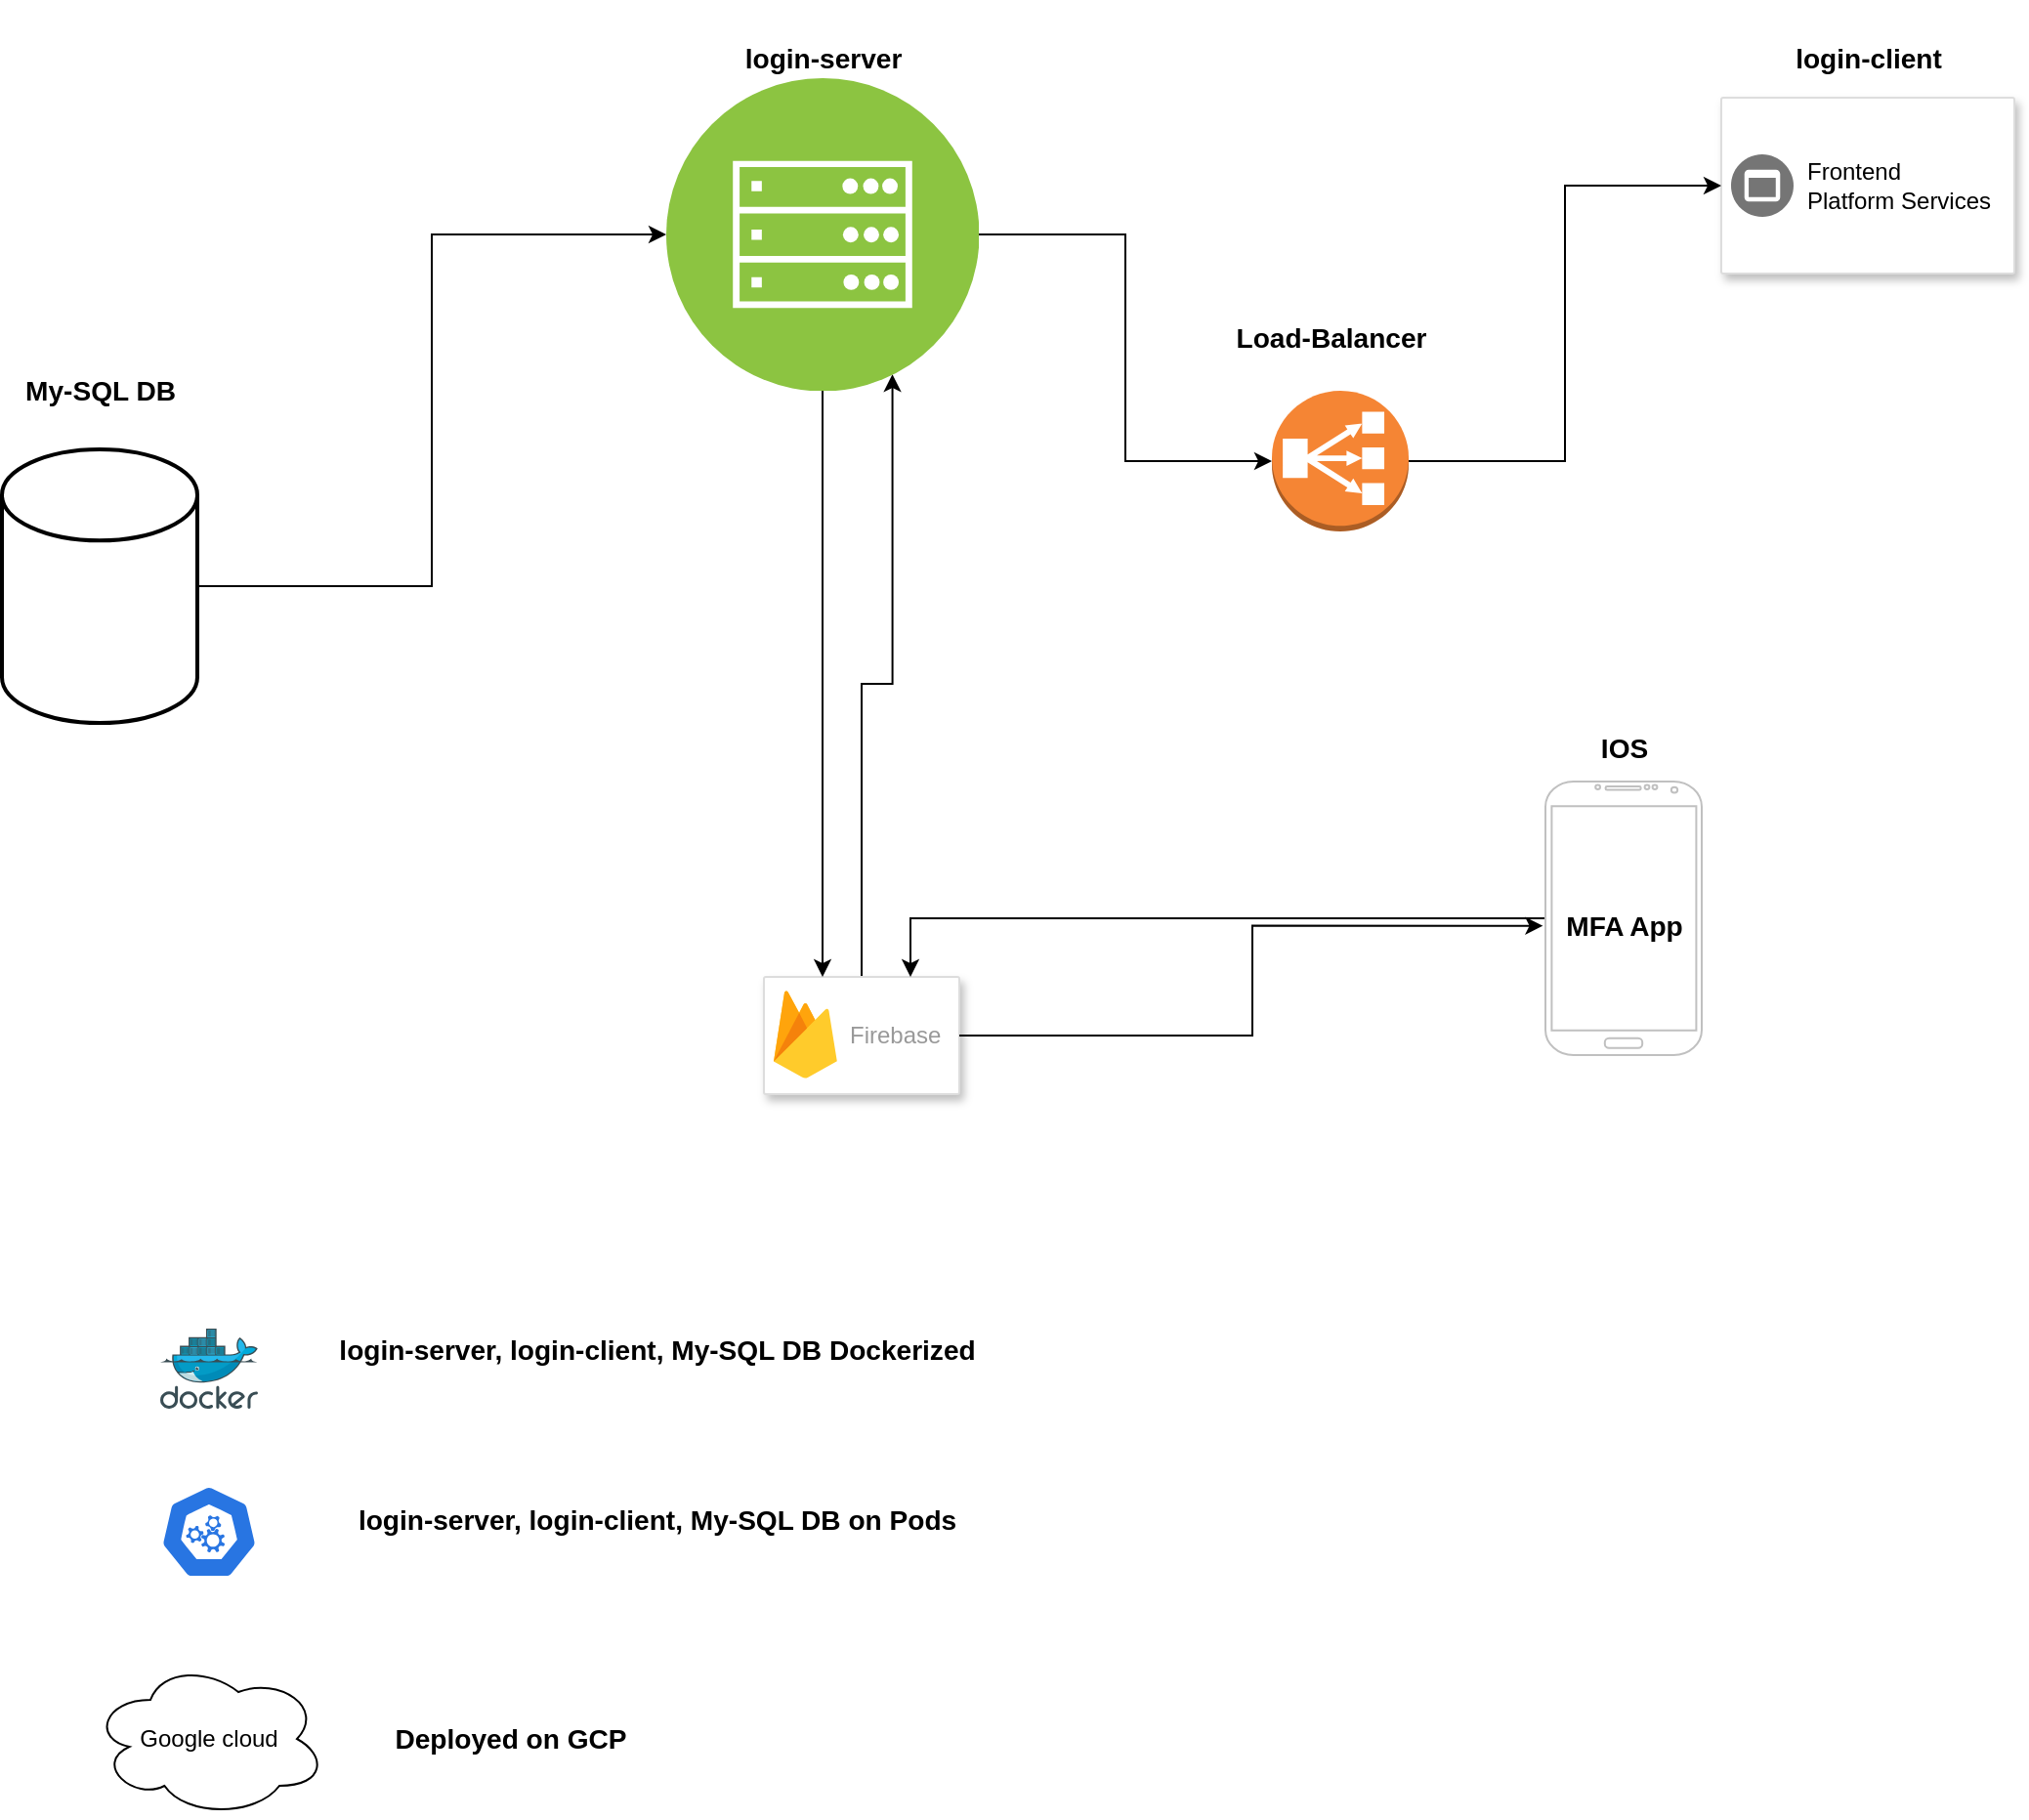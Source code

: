<mxfile version="24.7.17">
  <diagram name="Page-1" id="v6EEbJpwW9lv7CwhdH_a">
    <mxGraphModel dx="2099" dy="899" grid="1" gridSize="10" guides="1" tooltips="1" connect="1" arrows="1" fold="1" page="1" pageScale="1" pageWidth="827" pageHeight="1169" math="0" shadow="0">
      <root>
        <mxCell id="0" />
        <mxCell id="1" parent="0" />
        <mxCell id="vWzwQ7BeG_ch1uv16o5f-4" style="edgeStyle=orthogonalEdgeStyle;rounded=0;orthogonalLoop=1;jettySize=auto;html=1;entryX=0;entryY=0.5;entryDx=0;entryDy=0;" edge="1" parent="1" source="vWzwQ7BeG_ch1uv16o5f-2" target="vWzwQ7BeG_ch1uv16o5f-7">
          <mxGeometry relative="1" as="geometry">
            <mxPoint x="284" y="260" as="targetPoint" />
          </mxGeometry>
        </mxCell>
        <mxCell id="vWzwQ7BeG_ch1uv16o5f-2" value="" style="strokeWidth=2;html=1;shape=mxgraph.flowchart.database;whiteSpace=wrap;" vertex="1" parent="1">
          <mxGeometry x="-70" y="310" width="100" height="140" as="geometry" />
        </mxCell>
        <mxCell id="vWzwQ7BeG_ch1uv16o5f-22" style="edgeStyle=orthogonalEdgeStyle;rounded=0;orthogonalLoop=1;jettySize=auto;html=1;entryX=0.75;entryY=1;entryDx=0;entryDy=0;" edge="1" parent="1" source="vWzwQ7BeG_ch1uv16o5f-5" target="vWzwQ7BeG_ch1uv16o5f-7">
          <mxGeometry relative="1" as="geometry" />
        </mxCell>
        <mxCell id="vWzwQ7BeG_ch1uv16o5f-5" value="" style="strokeColor=#dddddd;shadow=1;strokeWidth=1;rounded=1;absoluteArcSize=1;arcSize=2;" vertex="1" parent="1">
          <mxGeometry x="320" y="580" width="100" height="60" as="geometry" />
        </mxCell>
        <mxCell id="vWzwQ7BeG_ch1uv16o5f-6" value="Firebase" style="sketch=0;dashed=0;connectable=0;html=1;fillColor=#5184F3;strokeColor=none;shape=mxgraph.gcp2.firebase;part=1;labelPosition=right;verticalLabelPosition=middle;align=left;verticalAlign=middle;spacingLeft=5;fontColor=#999999;fontSize=12;" vertex="1" parent="vWzwQ7BeG_ch1uv16o5f-5">
          <mxGeometry width="32.4" height="45" relative="1" as="geometry">
            <mxPoint x="5" y="7" as="offset" />
          </mxGeometry>
        </mxCell>
        <mxCell id="vWzwQ7BeG_ch1uv16o5f-13" style="edgeStyle=orthogonalEdgeStyle;rounded=0;orthogonalLoop=1;jettySize=auto;html=1;" edge="1" parent="1" source="vWzwQ7BeG_ch1uv16o5f-7" target="vWzwQ7BeG_ch1uv16o5f-14">
          <mxGeometry relative="1" as="geometry" />
        </mxCell>
        <mxCell id="vWzwQ7BeG_ch1uv16o5f-7" value="" style="image;aspect=fixed;perimeter=ellipsePerimeter;html=1;align=center;shadow=0;dashed=0;fontColor=#4277BB;labelBackgroundColor=default;fontSize=12;spacingTop=3;image=img/lib/ibm/infrastructure/mobile_backend.svg;" vertex="1" parent="1">
          <mxGeometry x="270" y="120" width="160" height="160" as="geometry" />
        </mxCell>
        <mxCell id="vWzwQ7BeG_ch1uv16o5f-8" value="&lt;h3&gt;login-server&lt;/h3&gt;" style="text;html=1;align=center;verticalAlign=middle;resizable=0;points=[];autosize=1;strokeColor=none;fillColor=none;" vertex="1" parent="1">
          <mxGeometry x="300" y="80" width="100" height="60" as="geometry" />
        </mxCell>
        <mxCell id="vWzwQ7BeG_ch1uv16o5f-10" value="" style="strokeColor=#dddddd;shadow=1;strokeWidth=1;rounded=1;absoluteArcSize=1;arcSize=2;" vertex="1" parent="1">
          <mxGeometry x="810" y="130" width="150" height="90" as="geometry" />
        </mxCell>
        <mxCell id="vWzwQ7BeG_ch1uv16o5f-11" value="Frontend&#xa;Platform Services" style="sketch=0;dashed=0;connectable=0;html=1;fillColor=#757575;strokeColor=none;shape=mxgraph.gcp2.frontend_platform_services;part=1;labelPosition=right;verticalLabelPosition=middle;align=left;verticalAlign=middle;spacingLeft=5;fontSize=12;" vertex="1" parent="vWzwQ7BeG_ch1uv16o5f-10">
          <mxGeometry y="0.5" width="32" height="32" relative="1" as="geometry">
            <mxPoint x="5" y="-16" as="offset" />
          </mxGeometry>
        </mxCell>
        <mxCell id="vWzwQ7BeG_ch1uv16o5f-12" value="&lt;h3&gt;login-client&lt;/h3&gt;" style="text;html=1;align=center;verticalAlign=middle;resizable=0;points=[];autosize=1;strokeColor=none;fillColor=none;" vertex="1" parent="1">
          <mxGeometry x="835" y="80" width="100" height="60" as="geometry" />
        </mxCell>
        <mxCell id="vWzwQ7BeG_ch1uv16o5f-15" style="edgeStyle=orthogonalEdgeStyle;rounded=0;orthogonalLoop=1;jettySize=auto;html=1;entryX=0;entryY=0.5;entryDx=0;entryDy=0;" edge="1" parent="1" source="vWzwQ7BeG_ch1uv16o5f-14" target="vWzwQ7BeG_ch1uv16o5f-10">
          <mxGeometry relative="1" as="geometry" />
        </mxCell>
        <mxCell id="vWzwQ7BeG_ch1uv16o5f-14" value="" style="outlineConnect=0;dashed=0;verticalLabelPosition=bottom;verticalAlign=top;align=center;html=1;shape=mxgraph.aws3.classic_load_balancer;fillColor=#F58534;gradientColor=none;" vertex="1" parent="1">
          <mxGeometry x="580" y="280" width="70" height="72" as="geometry" />
        </mxCell>
        <mxCell id="vWzwQ7BeG_ch1uv16o5f-16" value="&lt;h3&gt;Load-Balancer&lt;/h3&gt;" style="text;html=1;align=center;verticalAlign=middle;resizable=0;points=[];autosize=1;strokeColor=none;fillColor=none;" vertex="1" parent="1">
          <mxGeometry x="550" y="223" width="120" height="60" as="geometry" />
        </mxCell>
        <mxCell id="vWzwQ7BeG_ch1uv16o5f-17" value="&lt;h3&gt;My-SQL DB&lt;/h3&gt;" style="text;html=1;align=center;verticalAlign=middle;resizable=0;points=[];autosize=1;strokeColor=none;fillColor=none;" vertex="1" parent="1">
          <mxGeometry x="-70" y="250" width="100" height="60" as="geometry" />
        </mxCell>
        <mxCell id="vWzwQ7BeG_ch1uv16o5f-18" style="edgeStyle=orthogonalEdgeStyle;rounded=0;orthogonalLoop=1;jettySize=auto;html=1;" edge="1" parent="1" source="vWzwQ7BeG_ch1uv16o5f-7">
          <mxGeometry relative="1" as="geometry">
            <mxPoint x="350" y="580" as="targetPoint" />
          </mxGeometry>
        </mxCell>
        <mxCell id="vWzwQ7BeG_ch1uv16o5f-25" style="edgeStyle=orthogonalEdgeStyle;rounded=0;orthogonalLoop=1;jettySize=auto;html=1;entryX=0.75;entryY=0;entryDx=0;entryDy=0;" edge="1" parent="1" source="vWzwQ7BeG_ch1uv16o5f-19" target="vWzwQ7BeG_ch1uv16o5f-5">
          <mxGeometry relative="1" as="geometry" />
        </mxCell>
        <mxCell id="vWzwQ7BeG_ch1uv16o5f-19" value="" style="verticalLabelPosition=bottom;verticalAlign=top;html=1;shadow=0;dashed=0;strokeWidth=1;shape=mxgraph.android.phone2;strokeColor=#c0c0c0;" vertex="1" parent="1">
          <mxGeometry x="720" y="480" width="80" height="140" as="geometry" />
        </mxCell>
        <mxCell id="vWzwQ7BeG_ch1uv16o5f-20" value="&lt;h3&gt;MFA App&lt;/h3&gt;" style="text;html=1;align=center;verticalAlign=middle;resizable=0;points=[];autosize=1;strokeColor=none;fillColor=none;" vertex="1" parent="1">
          <mxGeometry x="720" y="524" width="80" height="60" as="geometry" />
        </mxCell>
        <mxCell id="vWzwQ7BeG_ch1uv16o5f-21" value="&lt;h3&gt;IOS&lt;/h3&gt;" style="text;html=1;align=center;verticalAlign=middle;resizable=0;points=[];autosize=1;strokeColor=none;fillColor=none;" vertex="1" parent="1">
          <mxGeometry x="735" y="433" width="50" height="60" as="geometry" />
        </mxCell>
        <mxCell id="vWzwQ7BeG_ch1uv16o5f-23" style="edgeStyle=orthogonalEdgeStyle;rounded=0;orthogonalLoop=1;jettySize=auto;html=1;entryX=-0.016;entryY=0.497;entryDx=0;entryDy=0;entryPerimeter=0;" edge="1" parent="1" source="vWzwQ7BeG_ch1uv16o5f-5" target="vWzwQ7BeG_ch1uv16o5f-20">
          <mxGeometry relative="1" as="geometry" />
        </mxCell>
        <mxCell id="vWzwQ7BeG_ch1uv16o5f-30" value="" style="aspect=fixed;sketch=0;html=1;dashed=0;whitespace=wrap;verticalLabelPosition=bottom;verticalAlign=top;fillColor=#2875E2;strokeColor=#ffffff;points=[[0.005,0.63,0],[0.1,0.2,0],[0.9,0.2,0],[0.5,0,0],[0.995,0.63,0],[0.72,0.99,0],[0.5,1,0],[0.28,0.99,0]];shape=mxgraph.kubernetes.icon2;prIcon=api" vertex="1" parent="1">
          <mxGeometry x="11" y="840" width="50" height="48" as="geometry" />
        </mxCell>
        <mxCell id="vWzwQ7BeG_ch1uv16o5f-31" value="" style="image;sketch=0;aspect=fixed;html=1;points=[];align=center;fontSize=12;image=img/lib/mscae/Docker.svg;" vertex="1" parent="1">
          <mxGeometry x="11" y="760" width="50" height="41" as="geometry" />
        </mxCell>
        <mxCell id="vWzwQ7BeG_ch1uv16o5f-32" value="&lt;h3&gt;login-server, login-client, My-SQL DB Dockerized&lt;/h3&gt;" style="text;html=1;align=center;verticalAlign=middle;resizable=0;points=[];autosize=1;strokeColor=none;fillColor=none;" vertex="1" parent="1">
          <mxGeometry x="90" y="741" width="350" height="60" as="geometry" />
        </mxCell>
        <mxCell id="vWzwQ7BeG_ch1uv16o5f-33" value="&lt;h3&gt;login-server, login-client, My-SQL DB on Pods&lt;/h3&gt;" style="text;html=1;align=center;verticalAlign=middle;resizable=0;points=[];autosize=1;strokeColor=none;fillColor=none;" vertex="1" parent="1">
          <mxGeometry x="100" y="828" width="330" height="60" as="geometry" />
        </mxCell>
        <mxCell id="vWzwQ7BeG_ch1uv16o5f-34" value="Google cloud" style="ellipse;shape=cloud;whiteSpace=wrap;html=1;" vertex="1" parent="1">
          <mxGeometry x="-24" y="930" width="120" height="80" as="geometry" />
        </mxCell>
        <mxCell id="vWzwQ7BeG_ch1uv16o5f-35" value="&lt;h3&gt;Deployed on GCP&lt;/h3&gt;" style="text;html=1;align=center;verticalAlign=middle;resizable=0;points=[];autosize=1;strokeColor=none;fillColor=none;" vertex="1" parent="1">
          <mxGeometry x="120" y="940" width="140" height="60" as="geometry" />
        </mxCell>
      </root>
    </mxGraphModel>
  </diagram>
</mxfile>
